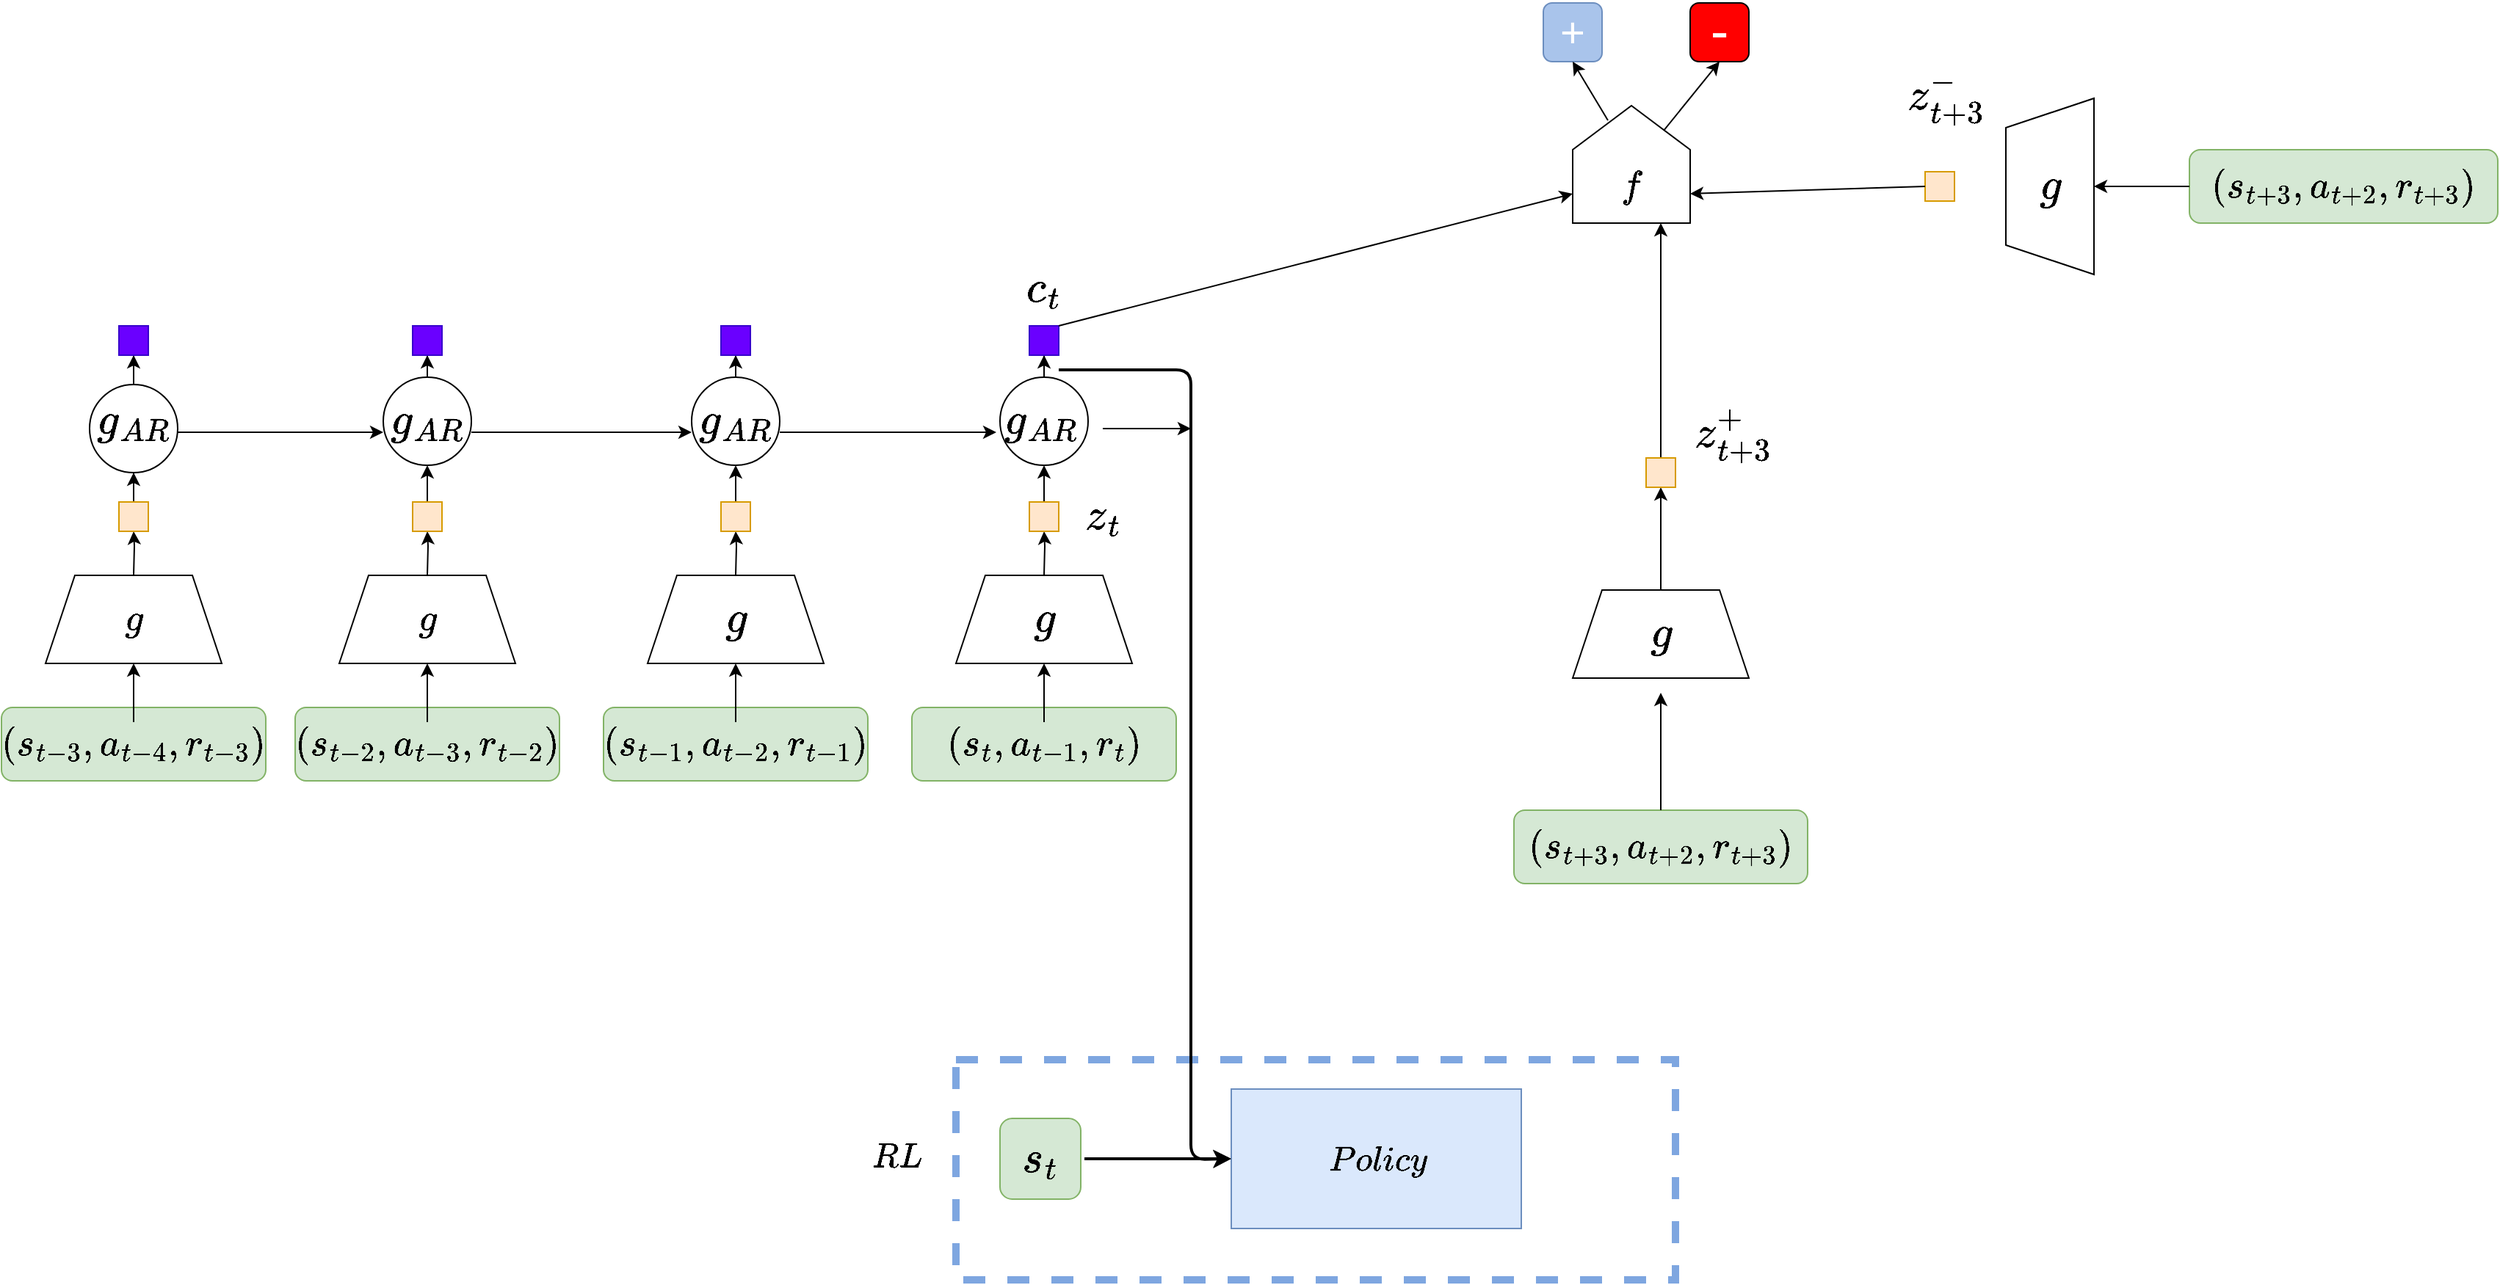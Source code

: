 <mxfile version="21.1.7" type="device">
  <diagram id="CyMAxUkuOXghfvWhRen1" name="Page-1">
    <mxGraphModel dx="954" dy="1693" grid="1" gridSize="10" guides="1" tooltips="1" connect="1" arrows="1" fold="1" page="1" pageScale="1" pageWidth="850" pageHeight="1100" math="1" shadow="0">
      <root>
        <mxCell id="0" />
        <mxCell id="1" parent="0" />
        <mxCell id="aqZKn-ufJbXnT0UO_czv-86" value="" style="rounded=1;whiteSpace=wrap;html=1;fillColor=#d5e8d4;strokeColor=#82b366;" parent="1" vertex="1">
          <mxGeometry x="1070" y="420" width="200" height="50" as="geometry" />
        </mxCell>
        <mxCell id="aqZKn-ufJbXnT0UO_czv-88" value="&lt;font style=&quot;font-size: 22px;&quot;&gt;$$(s_{t+3},a_{t+2}, r_{t+3})$$&lt;/font&gt;" style="text;html=1;strokeColor=none;fillColor=none;align=center;verticalAlign=middle;whiteSpace=wrap;rounded=0;fontSize=20;" parent="1" vertex="1">
          <mxGeometry x="1140" y="430" width="60" height="30" as="geometry" />
        </mxCell>
        <mxCell id="oOkVz9c4AEn5PBh19D1F-2" value="" style="rounded=1;whiteSpace=wrap;html=1;fillColor=#d5e8d4;strokeColor=#82b366;" parent="1" vertex="1">
          <mxGeometry x="1530" y="-30" width="210" height="50" as="geometry" />
        </mxCell>
        <mxCell id="oOkVz9c4AEn5PBh19D1F-3" value="&lt;font style=&quot;font-size: 22px;&quot;&gt;$$(s_{t+3},a_{t+2}, r_{t+3})$$&lt;/font&gt;" style="text;html=1;strokeColor=none;fillColor=none;align=center;verticalAlign=middle;whiteSpace=wrap;rounded=0;fontSize=20;" parent="1" vertex="1">
          <mxGeometry x="1605" y="-20" width="60" height="30" as="geometry" />
        </mxCell>
        <mxCell id="oOkVz9c4AEn5PBh19D1F-17" value="" style="edgeStyle=orthogonalEdgeStyle;rounded=0;orthogonalLoop=1;jettySize=auto;html=1;" parent="1" source="oOkVz9c4AEn5PBh19D1F-2" target="oOkVz9c4AEn5PBh19D1F-9" edge="1">
          <mxGeometry relative="1" as="geometry" />
        </mxCell>
        <mxCell id="aqZKn-ufJbXnT0UO_czv-204" value="" style="rounded=0;whiteSpace=wrap;html=1;strokeWidth=5;fontSize=20;fontColor=#000000;fillColor=none;shadow=0;dashed=1;glass=0;strokeColor=#7EA6E0;" parent="1" vertex="1">
          <mxGeometry x="690" y="590" width="490" height="150" as="geometry" />
        </mxCell>
        <mxCell id="aqZKn-ufJbXnT0UO_czv-11" value="" style="edgeStyle=orthogonalEdgeStyle;rounded=0;orthogonalLoop=1;jettySize=auto;html=1;fontSize=20;" parent="1" target="aqZKn-ufJbXnT0UO_czv-10" edge="1">
          <mxGeometry relative="1" as="geometry">
            <mxPoint x="130" y="260" as="sourcePoint" />
          </mxGeometry>
        </mxCell>
        <mxCell id="aqZKn-ufJbXnT0UO_czv-3" value="" style="rounded=1;whiteSpace=wrap;html=1;fillColor=#d5e8d4;strokeColor=#82b366;" parent="1" vertex="1">
          <mxGeometry x="40" y="350" width="180" height="50" as="geometry" />
        </mxCell>
        <mxCell id="aqZKn-ufJbXnT0UO_czv-7" value="" style="edgeStyle=orthogonalEdgeStyle;rounded=0;orthogonalLoop=1;jettySize=auto;html=1;fontSize=20;" parent="1" source="aqZKn-ufJbXnT0UO_czv-4" edge="1">
          <mxGeometry relative="1" as="geometry">
            <mxPoint x="130" y="320" as="targetPoint" />
          </mxGeometry>
        </mxCell>
        <mxCell id="aqZKn-ufJbXnT0UO_czv-4" value="&lt;font style=&quot;font-size: 22px;&quot;&gt;$$(s_{t-3}, a_{t-4}, r_{t-3})$$&lt;/font&gt;" style="text;html=1;strokeColor=none;fillColor=none;align=center;verticalAlign=middle;whiteSpace=wrap;rounded=0;fontSize=20;" parent="1" vertex="1">
          <mxGeometry x="100" y="360" width="60" height="30" as="geometry" />
        </mxCell>
        <mxCell id="aqZKn-ufJbXnT0UO_czv-13" value="" style="edgeStyle=orthogonalEdgeStyle;rounded=0;orthogonalLoop=1;jettySize=auto;html=1;fontSize=20;" parent="1" source="aqZKn-ufJbXnT0UO_czv-10" target="aqZKn-ufJbXnT0UO_czv-12" edge="1">
          <mxGeometry relative="1" as="geometry" />
        </mxCell>
        <mxCell id="aqZKn-ufJbXnT0UO_czv-10" value="" style="rounded=0;whiteSpace=wrap;html=1;fontSize=20;fillColor=#ffe6cc;strokeColor=#d79b00;" parent="1" vertex="1">
          <mxGeometry x="120" y="210" width="20" height="20" as="geometry" />
        </mxCell>
        <mxCell id="aqZKn-ufJbXnT0UO_czv-15" value="" style="edgeStyle=orthogonalEdgeStyle;rounded=0;orthogonalLoop=1;jettySize=auto;html=1;fontSize=20;" parent="1" source="aqZKn-ufJbXnT0UO_czv-12" target="aqZKn-ufJbXnT0UO_czv-14" edge="1">
          <mxGeometry relative="1" as="geometry" />
        </mxCell>
        <mxCell id="aqZKn-ufJbXnT0UO_czv-12" value="" style="ellipse;whiteSpace=wrap;html=1;fontSize=20;" parent="1" vertex="1">
          <mxGeometry x="100" y="130" width="60" height="60" as="geometry" />
        </mxCell>
        <mxCell id="aqZKn-ufJbXnT0UO_czv-14" value="" style="rounded=0;whiteSpace=wrap;html=1;fontSize=20;fillColor=#6a00ff;strokeColor=#3700CC;fontColor=#ffffff;" parent="1" vertex="1">
          <mxGeometry x="120" y="90" width="20" height="20" as="geometry" />
        </mxCell>
        <mxCell id="aqZKn-ufJbXnT0UO_czv-16" value="&lt;span style=&quot;font-weight: normal;&quot;&gt;&lt;font style=&quot;font-size: 26px;&quot;&gt;$$g_{AR}$$&lt;/font&gt;&lt;/span&gt;" style="text;html=1;align=center;verticalAlign=middle;whiteSpace=wrap;rounded=0;fontSize=14;fontStyle=1" parent="1" vertex="1">
          <mxGeometry x="100" y="140" width="60" height="30" as="geometry" />
        </mxCell>
        <mxCell id="aqZKn-ufJbXnT0UO_czv-18" value="" style="edgeStyle=orthogonalEdgeStyle;rounded=0;orthogonalLoop=1;jettySize=auto;html=1;fontSize=20;" parent="1" target="aqZKn-ufJbXnT0UO_czv-25" edge="1">
          <mxGeometry relative="1" as="geometry">
            <mxPoint x="330" y="260" as="sourcePoint" />
          </mxGeometry>
        </mxCell>
        <mxCell id="aqZKn-ufJbXnT0UO_czv-21" value="" style="rounded=1;whiteSpace=wrap;html=1;fillColor=#d5e8d4;strokeColor=#82b366;" parent="1" vertex="1">
          <mxGeometry x="240" y="350" width="180" height="50" as="geometry" />
        </mxCell>
        <mxCell id="aqZKn-ufJbXnT0UO_czv-22" value="" style="edgeStyle=orthogonalEdgeStyle;rounded=0;orthogonalLoop=1;jettySize=auto;html=1;fontSize=20;" parent="1" source="aqZKn-ufJbXnT0UO_czv-23" edge="1">
          <mxGeometry relative="1" as="geometry">
            <mxPoint x="330" y="320" as="targetPoint" />
          </mxGeometry>
        </mxCell>
        <mxCell id="aqZKn-ufJbXnT0UO_czv-23" value="&lt;font style=&quot;font-size: 22px;&quot;&gt;$$(s_{t-2}, a_{t-3}, r_{t-2})$$&lt;/font&gt;" style="text;html=1;strokeColor=none;fillColor=none;align=center;verticalAlign=middle;whiteSpace=wrap;rounded=0;fontSize=20;" parent="1" vertex="1">
          <mxGeometry x="300" y="360" width="60" height="30" as="geometry" />
        </mxCell>
        <mxCell id="aqZKn-ufJbXnT0UO_czv-24" value="" style="edgeStyle=orthogonalEdgeStyle;rounded=0;orthogonalLoop=1;jettySize=auto;html=1;fontSize=20;" parent="1" source="aqZKn-ufJbXnT0UO_czv-25" target="aqZKn-ufJbXnT0UO_czv-27" edge="1">
          <mxGeometry relative="1" as="geometry" />
        </mxCell>
        <mxCell id="aqZKn-ufJbXnT0UO_czv-25" value="" style="rounded=0;whiteSpace=wrap;html=1;fontSize=20;fillColor=#ffe6cc;strokeColor=#d79b00;" parent="1" vertex="1">
          <mxGeometry x="320" y="210" width="20" height="20" as="geometry" />
        </mxCell>
        <mxCell id="aqZKn-ufJbXnT0UO_czv-26" value="" style="edgeStyle=orthogonalEdgeStyle;rounded=0;orthogonalLoop=1;jettySize=auto;html=1;fontSize=20;" parent="1" source="aqZKn-ufJbXnT0UO_czv-27" target="aqZKn-ufJbXnT0UO_czv-28" edge="1">
          <mxGeometry relative="1" as="geometry" />
        </mxCell>
        <mxCell id="aqZKn-ufJbXnT0UO_czv-27" value="" style="ellipse;whiteSpace=wrap;html=1;fontSize=20;" parent="1" vertex="1">
          <mxGeometry x="300" y="125" width="60" height="60" as="geometry" />
        </mxCell>
        <mxCell id="aqZKn-ufJbXnT0UO_czv-28" value="" style="rounded=0;whiteSpace=wrap;html=1;fontSize=20;fillColor=#6a00ff;strokeColor=#3700CC;fontColor=#ffffff;" parent="1" vertex="1">
          <mxGeometry x="320" y="90" width="20" height="20" as="geometry" />
        </mxCell>
        <mxCell id="aqZKn-ufJbXnT0UO_czv-29" value="&lt;span style=&quot;font-weight: normal;&quot;&gt;&lt;font style=&quot;font-size: 26px;&quot;&gt;$$g_{AR}$$&lt;/font&gt;&lt;/span&gt;" style="text;html=1;align=center;verticalAlign=middle;whiteSpace=wrap;rounded=0;fontSize=14;fontStyle=1" parent="1" vertex="1">
          <mxGeometry x="300" y="140" width="60" height="30" as="geometry" />
        </mxCell>
        <mxCell id="aqZKn-ufJbXnT0UO_czv-30" value="" style="edgeStyle=orthogonalEdgeStyle;rounded=0;orthogonalLoop=1;jettySize=auto;html=1;fontSize=20;" parent="1" target="aqZKn-ufJbXnT0UO_czv-37" edge="1">
          <mxGeometry relative="1" as="geometry">
            <mxPoint x="540" y="260" as="sourcePoint" />
          </mxGeometry>
        </mxCell>
        <mxCell id="aqZKn-ufJbXnT0UO_czv-33" value="" style="rounded=1;whiteSpace=wrap;html=1;fillColor=#d5e8d4;strokeColor=#82b366;" parent="1" vertex="1">
          <mxGeometry x="450" y="350" width="180" height="50" as="geometry" />
        </mxCell>
        <mxCell id="aqZKn-ufJbXnT0UO_czv-34" value="" style="edgeStyle=orthogonalEdgeStyle;rounded=0;orthogonalLoop=1;jettySize=auto;html=1;fontSize=20;" parent="1" source="aqZKn-ufJbXnT0UO_czv-35" edge="1">
          <mxGeometry relative="1" as="geometry">
            <mxPoint x="540" y="320" as="targetPoint" />
          </mxGeometry>
        </mxCell>
        <mxCell id="aqZKn-ufJbXnT0UO_czv-35" value="&lt;font style=&quot;font-size: 22px;&quot;&gt;$$(s_{t-1}, a_{t-2}, r_{t-1})$$&lt;/font&gt;" style="text;html=1;strokeColor=none;fillColor=none;align=center;verticalAlign=middle;whiteSpace=wrap;rounded=0;fontSize=20;" parent="1" vertex="1">
          <mxGeometry x="510" y="360" width="60" height="30" as="geometry" />
        </mxCell>
        <mxCell id="aqZKn-ufJbXnT0UO_czv-36" value="" style="edgeStyle=orthogonalEdgeStyle;rounded=0;orthogonalLoop=1;jettySize=auto;html=1;fontSize=20;" parent="1" source="aqZKn-ufJbXnT0UO_czv-37" target="aqZKn-ufJbXnT0UO_czv-39" edge="1">
          <mxGeometry relative="1" as="geometry" />
        </mxCell>
        <mxCell id="aqZKn-ufJbXnT0UO_czv-37" value="" style="rounded=0;whiteSpace=wrap;html=1;fontSize=20;fillColor=#ffe6cc;strokeColor=#d79b00;" parent="1" vertex="1">
          <mxGeometry x="530" y="210" width="20" height="20" as="geometry" />
        </mxCell>
        <mxCell id="aqZKn-ufJbXnT0UO_czv-38" value="" style="edgeStyle=orthogonalEdgeStyle;rounded=0;orthogonalLoop=1;jettySize=auto;html=1;fontSize=20;" parent="1" source="aqZKn-ufJbXnT0UO_czv-39" target="aqZKn-ufJbXnT0UO_czv-40" edge="1">
          <mxGeometry relative="1" as="geometry" />
        </mxCell>
        <mxCell id="aqZKn-ufJbXnT0UO_czv-39" value="" style="ellipse;whiteSpace=wrap;html=1;fontSize=20;" parent="1" vertex="1">
          <mxGeometry x="510" y="125" width="60" height="60" as="geometry" />
        </mxCell>
        <mxCell id="aqZKn-ufJbXnT0UO_czv-40" value="" style="rounded=0;whiteSpace=wrap;html=1;fontSize=20;fillColor=#6a00ff;strokeColor=#3700CC;fontColor=#ffffff;" parent="1" vertex="1">
          <mxGeometry x="530" y="90" width="20" height="20" as="geometry" />
        </mxCell>
        <mxCell id="aqZKn-ufJbXnT0UO_czv-41" value="&lt;span style=&quot;font-weight: normal;&quot;&gt;&lt;font style=&quot;font-size: 26px;&quot;&gt;$$g_{AR}$$&lt;/font&gt;&lt;/span&gt;" style="text;html=1;align=center;verticalAlign=middle;whiteSpace=wrap;rounded=0;fontSize=14;fontStyle=1" parent="1" vertex="1">
          <mxGeometry x="510" y="140" width="60" height="30" as="geometry" />
        </mxCell>
        <mxCell id="aqZKn-ufJbXnT0UO_czv-42" value="" style="edgeStyle=orthogonalEdgeStyle;rounded=0;orthogonalLoop=1;jettySize=auto;html=1;fontSize=20;" parent="1" target="aqZKn-ufJbXnT0UO_czv-49" edge="1">
          <mxGeometry relative="1" as="geometry">
            <mxPoint x="750" y="260" as="sourcePoint" />
          </mxGeometry>
        </mxCell>
        <mxCell id="aqZKn-ufJbXnT0UO_czv-45" value="" style="rounded=1;whiteSpace=wrap;html=1;fillColor=#d5e8d4;strokeColor=#82b366;" parent="1" vertex="1">
          <mxGeometry x="660" y="350" width="180" height="50" as="geometry" />
        </mxCell>
        <mxCell id="aqZKn-ufJbXnT0UO_czv-46" value="" style="edgeStyle=orthogonalEdgeStyle;rounded=0;orthogonalLoop=1;jettySize=auto;html=1;fontSize=20;" parent="1" source="aqZKn-ufJbXnT0UO_czv-47" edge="1">
          <mxGeometry relative="1" as="geometry">
            <mxPoint x="750" y="320" as="targetPoint" />
          </mxGeometry>
        </mxCell>
        <mxCell id="aqZKn-ufJbXnT0UO_czv-47" value="&lt;font style=&quot;font-size: 22px;&quot;&gt;$$(s_{t}, a_{t-1}, r_{t})$$&lt;/font&gt;" style="text;html=1;strokeColor=none;fillColor=none;align=center;verticalAlign=middle;whiteSpace=wrap;rounded=0;fontSize=20;" parent="1" vertex="1">
          <mxGeometry x="720" y="360" width="60" height="30" as="geometry" />
        </mxCell>
        <mxCell id="aqZKn-ufJbXnT0UO_czv-48" value="" style="edgeStyle=orthogonalEdgeStyle;rounded=0;orthogonalLoop=1;jettySize=auto;html=1;fontSize=20;" parent="1" source="aqZKn-ufJbXnT0UO_czv-49" target="aqZKn-ufJbXnT0UO_czv-51" edge="1">
          <mxGeometry relative="1" as="geometry" />
        </mxCell>
        <mxCell id="aqZKn-ufJbXnT0UO_czv-49" value="" style="rounded=0;whiteSpace=wrap;html=1;fontSize=20;fillColor=#ffe6cc;strokeColor=#d79b00;" parent="1" vertex="1">
          <mxGeometry x="740" y="210" width="20" height="20" as="geometry" />
        </mxCell>
        <mxCell id="aqZKn-ufJbXnT0UO_czv-50" value="" style="edgeStyle=orthogonalEdgeStyle;rounded=0;orthogonalLoop=1;jettySize=auto;html=1;fontSize=20;" parent="1" source="aqZKn-ufJbXnT0UO_czv-51" target="aqZKn-ufJbXnT0UO_czv-52" edge="1">
          <mxGeometry relative="1" as="geometry" />
        </mxCell>
        <mxCell id="aqZKn-ufJbXnT0UO_czv-51" value="" style="ellipse;whiteSpace=wrap;html=1;fontSize=20;" parent="1" vertex="1">
          <mxGeometry x="720" y="125" width="60" height="60" as="geometry" />
        </mxCell>
        <mxCell id="aqZKn-ufJbXnT0UO_czv-52" value="" style="rounded=0;whiteSpace=wrap;html=1;fontSize=20;fillColor=#6a00ff;strokeColor=#3700CC;fontColor=#ffffff;" parent="1" vertex="1">
          <mxGeometry x="740" y="90" width="20" height="20" as="geometry" />
        </mxCell>
        <mxCell id="aqZKn-ufJbXnT0UO_czv-67" value="$$c_t$$" style="text;html=1;strokeColor=none;fillColor=none;align=center;verticalAlign=middle;whiteSpace=wrap;rounded=0;fontSize=26;" parent="1" vertex="1">
          <mxGeometry x="720" y="50" width="60" height="30" as="geometry" />
        </mxCell>
        <mxCell id="aqZKn-ufJbXnT0UO_czv-68" value="$$z_t$$" style="text;html=1;strokeColor=none;fillColor=none;align=center;verticalAlign=middle;whiteSpace=wrap;rounded=0;fontSize=26;" parent="1" vertex="1">
          <mxGeometry x="760" y="205" width="60" height="30" as="geometry" />
        </mxCell>
        <mxCell id="aqZKn-ufJbXnT0UO_czv-92" value="$$z_{t+3}^{+}$$" style="text;html=1;strokeColor=none;fillColor=none;align=center;verticalAlign=middle;whiteSpace=wrap;rounded=0;fontSize=26;" parent="1" vertex="1">
          <mxGeometry x="1190" y="150" width="60" height="30" as="geometry" />
        </mxCell>
        <mxCell id="aqZKn-ufJbXnT0UO_czv-102" value="" style="shape=trapezoid;perimeter=trapezoidPerimeter;whiteSpace=wrap;html=1;fixedSize=1;fontSize=26;" parent="1" vertex="1">
          <mxGeometry x="270" y="260" width="120" height="60" as="geometry" />
        </mxCell>
        <mxCell id="aqZKn-ufJbXnT0UO_czv-103" value="&lt;font style=&quot;font-size: 22px;&quot;&gt;$$g$$&lt;/font&gt;" style="text;html=1;strokeColor=none;fillColor=none;align=center;verticalAlign=middle;whiteSpace=wrap;rounded=0;fontSize=20;" parent="1" vertex="1">
          <mxGeometry x="300" y="275" width="60" height="30" as="geometry" />
        </mxCell>
        <mxCell id="aqZKn-ufJbXnT0UO_czv-104" value="" style="shape=trapezoid;perimeter=trapezoidPerimeter;whiteSpace=wrap;html=1;fixedSize=1;fontSize=26;" parent="1" vertex="1">
          <mxGeometry x="480" y="260" width="120" height="60" as="geometry" />
        </mxCell>
        <mxCell id="aqZKn-ufJbXnT0UO_czv-105" value="&lt;font style=&quot;font-size: 26px;&quot;&gt;$$g$$&lt;/font&gt;" style="text;html=1;strokeColor=none;fillColor=none;align=center;verticalAlign=middle;whiteSpace=wrap;rounded=0;fontSize=20;" parent="1" vertex="1">
          <mxGeometry x="510" y="275" width="60" height="30" as="geometry" />
        </mxCell>
        <mxCell id="aqZKn-ufJbXnT0UO_czv-106" value="" style="shape=trapezoid;perimeter=trapezoidPerimeter;whiteSpace=wrap;html=1;fixedSize=1;fontSize=26;" parent="1" vertex="1">
          <mxGeometry x="690" y="260" width="120" height="60" as="geometry" />
        </mxCell>
        <mxCell id="aqZKn-ufJbXnT0UO_czv-107" value="&lt;font style=&quot;font-size: 26px;&quot;&gt;$$g$$&lt;/font&gt;" style="text;html=1;strokeColor=none;fillColor=none;align=center;verticalAlign=middle;whiteSpace=wrap;rounded=0;fontSize=20;" parent="1" vertex="1">
          <mxGeometry x="720" y="275" width="60" height="30" as="geometry" />
        </mxCell>
        <mxCell id="oOkVz9c4AEn5PBh19D1F-20" value="" style="edgeStyle=orthogonalEdgeStyle;rounded=0;orthogonalLoop=1;jettySize=auto;html=1;" parent="1" source="aqZKn-ufJbXnT0UO_czv-112" target="aqZKn-ufJbXnT0UO_czv-89" edge="1">
          <mxGeometry relative="1" as="geometry">
            <Array as="points">
              <mxPoint x="1170" y="230" />
              <mxPoint x="1170" y="230" />
            </Array>
          </mxGeometry>
        </mxCell>
        <mxCell id="aqZKn-ufJbXnT0UO_czv-112" value="" style="shape=trapezoid;perimeter=trapezoidPerimeter;whiteSpace=wrap;html=1;fixedSize=1;fontSize=26;" parent="1" vertex="1">
          <mxGeometry x="1110" y="270" width="120" height="60" as="geometry" />
        </mxCell>
        <mxCell id="aqZKn-ufJbXnT0UO_czv-113" value="&lt;font style=&quot;font-size: 26px;&quot;&gt;$$g$$&lt;/font&gt;" style="text;html=1;strokeColor=none;fillColor=none;align=center;verticalAlign=middle;whiteSpace=wrap;rounded=0;fontSize=20;" parent="1" vertex="1">
          <mxGeometry x="1140" y="285" width="60" height="30" as="geometry" />
        </mxCell>
        <mxCell id="aqZKn-ufJbXnT0UO_czv-114" value="" style="shape=offPageConnector;whiteSpace=wrap;html=1;fontSize=26;rotation=-180;" parent="1" vertex="1">
          <mxGeometry x="1110" y="-60" width="80" height="80" as="geometry" />
        </mxCell>
        <mxCell id="aqZKn-ufJbXnT0UO_czv-115" value="&lt;font style=&quot;font-size: 22px;&quot;&gt;$$f$$&lt;/font&gt;" style="text;html=1;strokeColor=none;fillColor=none;align=center;verticalAlign=middle;whiteSpace=wrap;rounded=0;fontSize=20;" parent="1" vertex="1">
          <mxGeometry x="1120" y="-20" width="60" height="30" as="geometry" />
        </mxCell>
        <mxCell id="aqZKn-ufJbXnT0UO_czv-188" value="" style="rounded=1;whiteSpace=wrap;html=1;fillColor=#d5e8d4;strokeColor=#82b366;" parent="1" vertex="1">
          <mxGeometry x="720" y="630" width="55" height="55" as="geometry" />
        </mxCell>
        <mxCell id="aqZKn-ufJbXnT0UO_czv-195" value="" style="edgeStyle=orthogonalEdgeStyle;rounded=1;sketch=0;orthogonalLoop=1;jettySize=auto;html=1;strokeWidth=2;fontSize=26;fontColor=#000000;" parent="1" source="aqZKn-ufJbXnT0UO_czv-189" target="aqZKn-ufJbXnT0UO_czv-191" edge="1">
          <mxGeometry relative="1" as="geometry" />
        </mxCell>
        <mxCell id="aqZKn-ufJbXnT0UO_czv-189" value="&lt;font color=&quot;#000000&quot;&gt;$$s_{t}$$&lt;/font&gt;" style="text;html=1;strokeColor=none;fillColor=none;align=center;verticalAlign=middle;whiteSpace=wrap;rounded=0;fontSize=26;fontColor=#FF0000;" parent="1" vertex="1">
          <mxGeometry x="717.5" y="641.25" width="60" height="32.5" as="geometry" />
        </mxCell>
        <mxCell id="aqZKn-ufJbXnT0UO_czv-191" value="&lt;font style=&quot;font-size: 20px;&quot;&gt;$$Policy$$&lt;/font&gt;" style="rounded=0;whiteSpace=wrap;html=1;fontSize=26;fillColor=#dae8fc;strokeColor=#6c8ebf;" parent="1" vertex="1">
          <mxGeometry x="877.5" y="610" width="197.5" height="95" as="geometry" />
        </mxCell>
        <mxCell id="aqZKn-ufJbXnT0UO_czv-194" value="" style="endArrow=classic;html=1;rounded=1;sketch=0;fontSize=26;fontColor=#000000;strokeWidth=2;entryX=0;entryY=0.5;entryDx=0;entryDy=0;" parent="1" target="aqZKn-ufJbXnT0UO_czv-191" edge="1">
          <mxGeometry width="50" height="50" relative="1" as="geometry">
            <mxPoint x="760" y="120" as="sourcePoint" />
            <mxPoint x="840" y="660" as="targetPoint" />
            <Array as="points">
              <mxPoint x="850" y="120" />
              <mxPoint x="850" y="658" />
            </Array>
          </mxGeometry>
        </mxCell>
        <mxCell id="aqZKn-ufJbXnT0UO_czv-205" value="$$RL$$" style="text;html=1;strokeColor=none;fillColor=none;align=center;verticalAlign=middle;whiteSpace=wrap;rounded=0;shadow=0;glass=0;dashed=1;strokeWidth=5;fontSize=20;fontColor=#000000;" parent="1" vertex="1">
          <mxGeometry x="620" y="641.25" width="60" height="30" as="geometry" />
        </mxCell>
        <mxCell id="aqZKn-ufJbXnT0UO_czv-214" value="" style="shape=trapezoid;perimeter=trapezoidPerimeter;whiteSpace=wrap;html=1;fixedSize=1;fontSize=26;" parent="1" vertex="1">
          <mxGeometry x="70" y="260" width="120" height="60" as="geometry" />
        </mxCell>
        <mxCell id="aqZKn-ufJbXnT0UO_czv-215" value="&lt;font style=&quot;font-size: 22px;&quot;&gt;$$g$$&lt;/font&gt;" style="text;html=1;strokeColor=none;fillColor=none;align=center;verticalAlign=middle;whiteSpace=wrap;rounded=0;fontSize=20;" parent="1" vertex="1">
          <mxGeometry x="100" y="275" width="60" height="30" as="geometry" />
        </mxCell>
        <mxCell id="aqZKn-ufJbXnT0UO_czv-222" value="&lt;span style=&quot;font-weight: normal;&quot;&gt;&lt;font style=&quot;font-size: 26px;&quot;&gt;$$g_{AR}$$&lt;/font&gt;&lt;/span&gt;" style="text;html=1;align=center;verticalAlign=middle;whiteSpace=wrap;rounded=0;fontSize=14;fontStyle=1" parent="1" vertex="1">
          <mxGeometry x="717.5" y="140" width="60" height="30" as="geometry" />
        </mxCell>
        <mxCell id="aqZKn-ufJbXnT0UO_czv-224" value="" style="endArrow=classic;html=1;rounded=0;sketch=0;strokeWidth=1;fontSize=26;fontColor=#000000;exitX=1;exitY=0.75;exitDx=0;exitDy=0;entryX=0;entryY=0.75;entryDx=0;entryDy=0;" parent="1" source="aqZKn-ufJbXnT0UO_czv-16" target="aqZKn-ufJbXnT0UO_czv-29" edge="1">
          <mxGeometry width="50" height="50" relative="1" as="geometry">
            <mxPoint x="470" y="290" as="sourcePoint" />
            <mxPoint x="520" y="240" as="targetPoint" />
          </mxGeometry>
        </mxCell>
        <mxCell id="aqZKn-ufJbXnT0UO_czv-225" value="" style="endArrow=classic;html=1;rounded=0;sketch=0;strokeWidth=1;fontSize=26;fontColor=#000000;exitX=1;exitY=0.75;exitDx=0;exitDy=0;entryX=0;entryY=0.75;entryDx=0;entryDy=0;" parent="1" source="aqZKn-ufJbXnT0UO_czv-29" target="aqZKn-ufJbXnT0UO_czv-41" edge="1">
          <mxGeometry width="50" height="50" relative="1" as="geometry">
            <mxPoint x="470" y="290" as="sourcePoint" />
            <mxPoint x="520" y="240" as="targetPoint" />
          </mxGeometry>
        </mxCell>
        <mxCell id="aqZKn-ufJbXnT0UO_czv-226" value="" style="endArrow=classic;html=1;rounded=0;sketch=0;strokeWidth=1;fontSize=26;fontColor=#000000;entryX=0;entryY=0.75;entryDx=0;entryDy=0;exitX=1;exitY=0.75;exitDx=0;exitDy=0;" parent="1" source="aqZKn-ufJbXnT0UO_czv-41" target="aqZKn-ufJbXnT0UO_czv-222" edge="1">
          <mxGeometry width="50" height="50" relative="1" as="geometry">
            <mxPoint x="520" y="240" as="sourcePoint" />
            <mxPoint x="470" y="290" as="targetPoint" />
          </mxGeometry>
        </mxCell>
        <mxCell id="aqZKn-ufJbXnT0UO_czv-234" value="" style="endArrow=classic;html=1;rounded=0;sketch=0;strokeWidth=1;fontSize=26;fontColor=#000000;" parent="1" edge="1">
          <mxGeometry width="50" height="50" relative="1" as="geometry">
            <mxPoint x="790" y="160" as="sourcePoint" />
            <mxPoint x="850" y="160" as="targetPoint" />
          </mxGeometry>
        </mxCell>
        <mxCell id="aqZKn-ufJbXnT0UO_czv-244" value="" style="endArrow=classic;html=1;sketch=0;strokeWidth=1;fontSize=26;fontColor=#000000;curved=1;entryX=0.25;entryY=0;entryDx=0;entryDy=0;startArrow=none;" parent="1" source="aqZKn-ufJbXnT0UO_czv-89" target="aqZKn-ufJbXnT0UO_czv-114" edge="1">
          <mxGeometry width="50" height="50" relative="1" as="geometry">
            <mxPoint x="1170" y="240" as="sourcePoint" />
            <mxPoint x="1364.33" y="75" as="targetPoint" />
          </mxGeometry>
        </mxCell>
        <mxCell id="oOkVz9c4AEn5PBh19D1F-1" value="" style="endArrow=classic;html=1;sketch=0;strokeWidth=1;fontSize=26;fontColor=#000000;curved=1;entryX=1;entryY=0.25;entryDx=0;entryDy=0;exitX=0.5;exitY=0;exitDx=0;exitDy=0;" parent="1" target="aqZKn-ufJbXnT0UO_czv-114" edge="1">
          <mxGeometry width="50" height="50" relative="1" as="geometry">
            <mxPoint x="760" y="90" as="sourcePoint" />
            <mxPoint x="930" y="-100" as="targetPoint" />
          </mxGeometry>
        </mxCell>
        <mxCell id="oOkVz9c4AEn5PBh19D1F-6" value="" style="rounded=0;whiteSpace=wrap;html=1;fontSize=20;fillColor=#ffe6cc;strokeColor=#d79b00;" parent="1" vertex="1">
          <mxGeometry x="1350" y="-15" width="20" height="20" as="geometry" />
        </mxCell>
        <mxCell id="oOkVz9c4AEn5PBh19D1F-7" value="$$z_{t+3}^{-}$$" style="text;html=1;strokeColor=none;fillColor=none;align=center;verticalAlign=middle;whiteSpace=wrap;rounded=0;fontSize=26;" parent="1" vertex="1">
          <mxGeometry x="1335" y="-80" width="60" height="30" as="geometry" />
        </mxCell>
        <mxCell id="oOkVz9c4AEn5PBh19D1F-8" value="" style="shape=trapezoid;perimeter=trapezoidPerimeter;whiteSpace=wrap;html=1;fixedSize=1;fontSize=26;rotation=-90;" parent="1" vertex="1">
          <mxGeometry x="1375" y="-35" width="120" height="60" as="geometry" />
        </mxCell>
        <mxCell id="oOkVz9c4AEn5PBh19D1F-9" value="&lt;font style=&quot;font-size: 26px;&quot;&gt;$$g$$&lt;/font&gt;" style="text;html=1;strokeColor=none;fillColor=none;align=center;verticalAlign=middle;whiteSpace=wrap;rounded=0;fontSize=20;" parent="1" vertex="1">
          <mxGeometry x="1405" y="-20" width="60" height="30" as="geometry" />
        </mxCell>
        <mxCell id="oOkVz9c4AEn5PBh19D1F-18" value="" style="endArrow=classic;html=1;sketch=0;strokeWidth=1;fontSize=26;fontColor=#000000;curved=1;entryX=0;entryY=0.25;entryDx=0;entryDy=0;exitX=0;exitY=0.5;exitDx=0;exitDy=0;" parent="1" source="oOkVz9c4AEn5PBh19D1F-6" target="aqZKn-ufJbXnT0UO_czv-114" edge="1">
          <mxGeometry width="50" height="50" relative="1" as="geometry">
            <mxPoint x="1375" y="220" as="sourcePoint" />
            <mxPoint x="1180" y="30" as="targetPoint" />
          </mxGeometry>
        </mxCell>
        <mxCell id="aqZKn-ufJbXnT0UO_czv-89" value="" style="rounded=0;whiteSpace=wrap;html=1;fontSize=20;fillColor=#ffe6cc;strokeColor=#d79b00;" parent="1" vertex="1">
          <mxGeometry x="1160" y="180" width="20" height="20" as="geometry" />
        </mxCell>
        <mxCell id="oOkVz9c4AEn5PBh19D1F-28" value="" style="endArrow=classic;html=1;rounded=0;" parent="1" edge="1">
          <mxGeometry width="50" height="50" relative="1" as="geometry">
            <mxPoint x="1170" y="420" as="sourcePoint" />
            <mxPoint x="1170" y="340" as="targetPoint" />
          </mxGeometry>
        </mxCell>
        <mxCell id="oOkVz9c4AEn5PBh19D1F-29" value="+" style="rounded=1;whiteSpace=wrap;html=1;fillColor=#A9C4EB;strokeColor=#6c8ebf;fontSize=29;fontColor=#FFFFFF;" parent="1" vertex="1">
          <mxGeometry x="1090" y="-130" width="40" height="40" as="geometry" />
        </mxCell>
        <mxCell id="oOkVz9c4AEn5PBh19D1F-30" value="-" style="rounded=1;whiteSpace=wrap;html=1;fillColor=#FF0000;fontSize=37;fontColor=#FFFFFF;" parent="1" vertex="1">
          <mxGeometry x="1190" y="-130" width="40" height="40" as="geometry" />
        </mxCell>
        <mxCell id="oOkVz9c4AEn5PBh19D1F-31" value="" style="endArrow=classic;html=1;rounded=0;exitX=0.225;exitY=0.788;exitDx=0;exitDy=0;exitPerimeter=0;entryX=0.5;entryY=1;entryDx=0;entryDy=0;" parent="1" source="aqZKn-ufJbXnT0UO_czv-114" target="oOkVz9c4AEn5PBh19D1F-30" edge="1">
          <mxGeometry width="50" height="50" relative="1" as="geometry">
            <mxPoint x="1370" y="30" as="sourcePoint" />
            <mxPoint x="1420" y="-20" as="targetPoint" />
          </mxGeometry>
        </mxCell>
        <mxCell id="oOkVz9c4AEn5PBh19D1F-32" value="" style="endArrow=classic;html=1;rounded=0;exitX=0.7;exitY=0.875;exitDx=0;exitDy=0;exitPerimeter=0;entryX=0.5;entryY=1;entryDx=0;entryDy=0;" parent="1" source="aqZKn-ufJbXnT0UO_czv-114" target="oOkVz9c4AEn5PBh19D1F-29" edge="1">
          <mxGeometry width="50" height="50" relative="1" as="geometry">
            <mxPoint x="1182" y="-33" as="sourcePoint" />
            <mxPoint x="1220" y="-80" as="targetPoint" />
          </mxGeometry>
        </mxCell>
      </root>
    </mxGraphModel>
  </diagram>
</mxfile>
